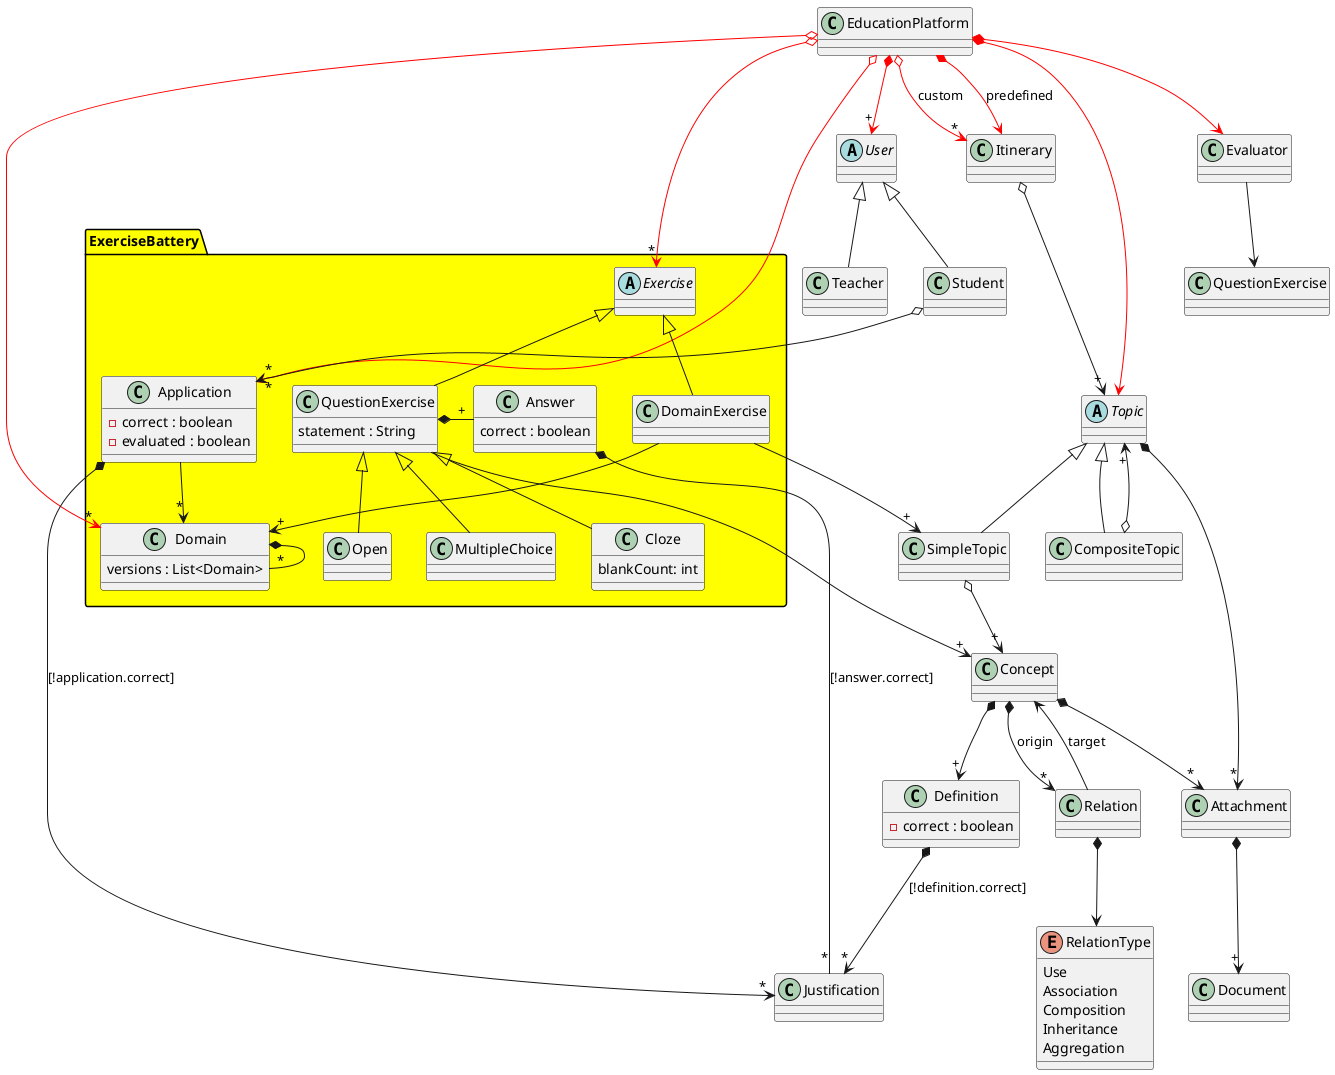 @startuml EducationPlatformDomain

EducationPlatform *-[#red]-> "+" User
EducationPlatform *-[#red]-> Topic
EducationPlatform *-[#red]-> Itinerary : predefined
EducationPlatform o-[#red]-> "*" Itinerary : custom
EducationPlatform *-[#red]-> Evaluator
EducationPlatform o-[#red]-> "*" ExerciseBattery.Exercise
EducationPlatform o-[#red]-> "*" ExerciseBattery.Domain
EducationPlatform o-[#red]-> "*" ExerciseBattery.Application

abstract User{
}

User <|-- Teacher
User <|-- Student

class Teacher{
}

class Student{
}
Student o--> "*" ExerciseBattery.Application

class Evaluator{
}
Evaluator --> QuestionExercise

class Itinerary {
}
Itinerary o--> "+" Topic

class Definition {
    - correct : boolean
}
Definition *--> "*" Justification:[!definition.correct]

class Justification {
}

abstract Topic{
}
Topic <|-- CompositeTopic
Topic <|-- SimpleTopic
Topic *--> "*" Attachment

class Attachment{
}
Attachment *--> "+" Document

class SimpleTopic{
}
SimpleTopic o--> "+" Concept

class CompositeTopic{
}
CompositeTopic o--> "+" Topic

class Document{}

class Concept{
}
Concept *-down-> "+" Definition
Concept *-down-> "*" Relation : origin
Concept *-down-> "*" Attachment

class Relation {
}
Relation --> Concept : target
Relation *-down-> RelationType

enum RelationType {
    Use
    Association
    Composition
    Inheritance
    Aggregation
} 

package ExerciseBattery #yellow{

    abstract Exercise {
    }
    Exercise <|-- ExerciseBattery.QuestionExercise
    Exercise <|-- DomainExercise

    class DomainExercise{

    }
    DomainExercise --> "+" Domain
    DomainExercise --> "+" SimpleTopic

    class Domain{
        versions : List<Domain>
    }
    Domain *-- "*" Domain
    'Domain *-- "+" ExerciseBattery.Application
   ExerciseBattery.Application --> "*" Domain
    class QuestionExercise{
        statement : String
    }
    QuestionExercise <|-- MultipleChoice
    QuestionExercise <|-- Cloze
    QuestionExercise <|-- Open
    QuestionExercise --> "+" Concept
    QuestionExercise *-left- "+" Answer

    class Answer{
        correct : boolean
    }
    Answer *-- "*" Justification : [!answer.correct]

    class Cloze{
        blankCount: int
    }
    
    class MultipleChoice{
    }

    class Application{
        - correct : boolean
        - evaluated : boolean
    }
    Application *--> "*" Justification:[!application.correct]
}
@enduml